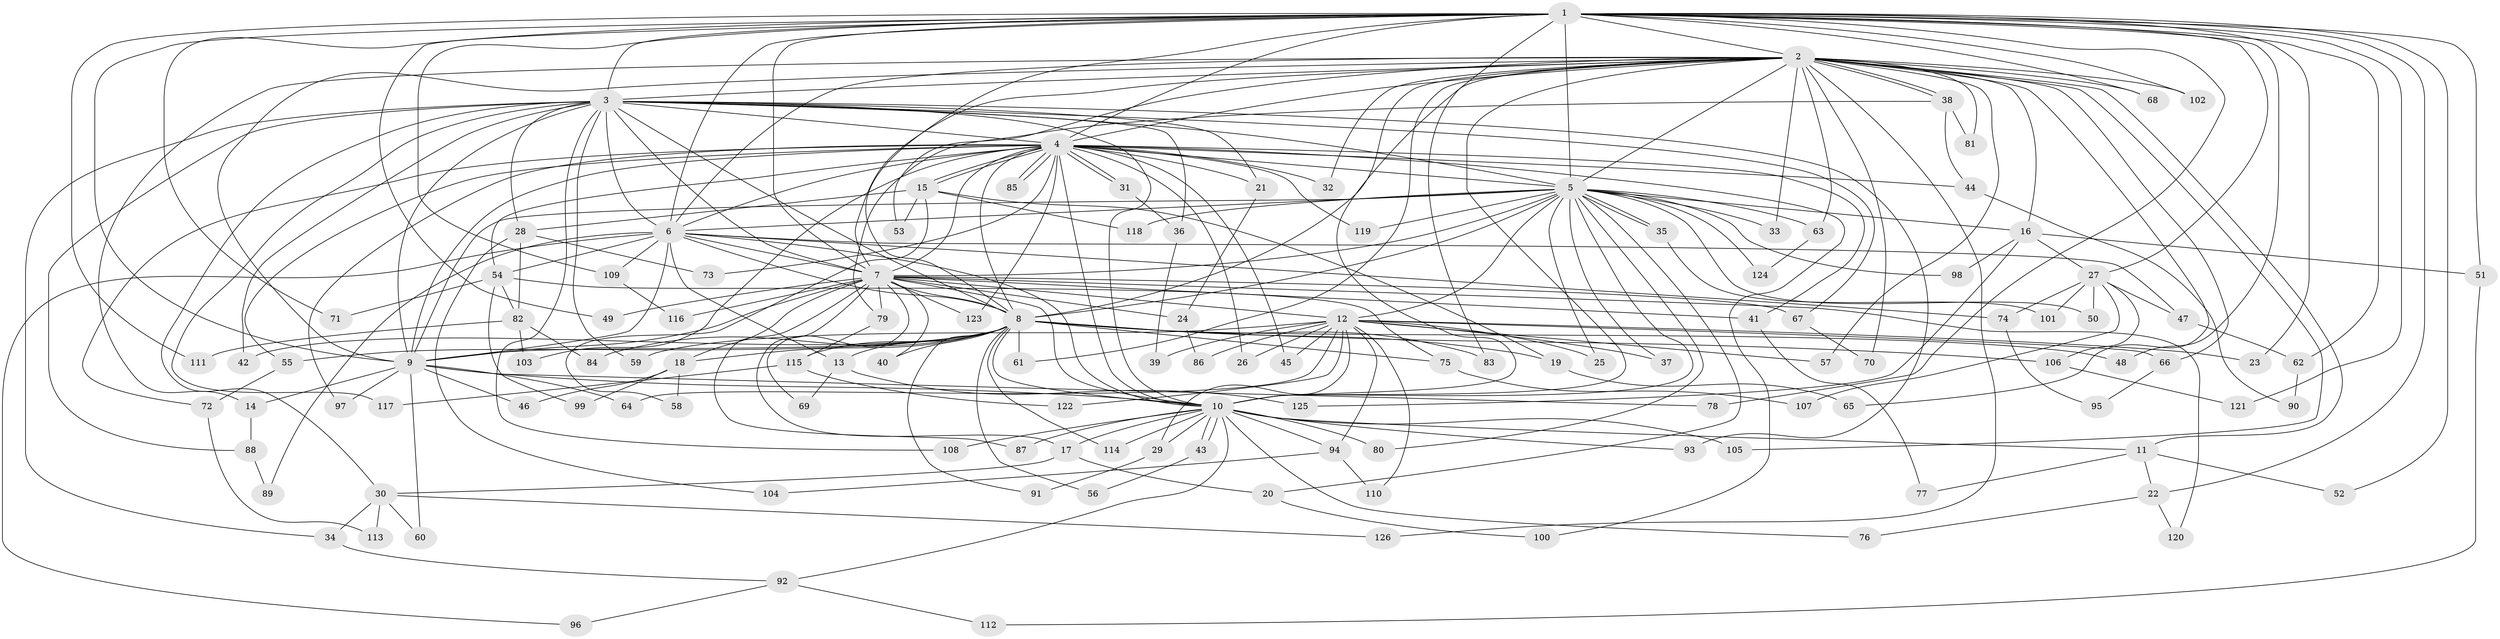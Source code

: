 // Generated by graph-tools (version 1.1) at 2025/49/03/09/25 03:49:28]
// undirected, 126 vertices, 277 edges
graph export_dot {
graph [start="1"]
  node [color=gray90,style=filled];
  1;
  2;
  3;
  4;
  5;
  6;
  7;
  8;
  9;
  10;
  11;
  12;
  13;
  14;
  15;
  16;
  17;
  18;
  19;
  20;
  21;
  22;
  23;
  24;
  25;
  26;
  27;
  28;
  29;
  30;
  31;
  32;
  33;
  34;
  35;
  36;
  37;
  38;
  39;
  40;
  41;
  42;
  43;
  44;
  45;
  46;
  47;
  48;
  49;
  50;
  51;
  52;
  53;
  54;
  55;
  56;
  57;
  58;
  59;
  60;
  61;
  62;
  63;
  64;
  65;
  66;
  67;
  68;
  69;
  70;
  71;
  72;
  73;
  74;
  75;
  76;
  77;
  78;
  79;
  80;
  81;
  82;
  83;
  84;
  85;
  86;
  87;
  88;
  89;
  90;
  91;
  92;
  93;
  94;
  95;
  96;
  97;
  98;
  99;
  100;
  101;
  102;
  103;
  104;
  105;
  106;
  107;
  108;
  109;
  110;
  111;
  112;
  113;
  114;
  115;
  116;
  117;
  118;
  119;
  120;
  121;
  122;
  123;
  124;
  125;
  126;
  1 -- 2;
  1 -- 3;
  1 -- 4;
  1 -- 5;
  1 -- 6;
  1 -- 7;
  1 -- 8;
  1 -- 9;
  1 -- 10;
  1 -- 22;
  1 -- 23;
  1 -- 27;
  1 -- 48;
  1 -- 49;
  1 -- 51;
  1 -- 52;
  1 -- 62;
  1 -- 68;
  1 -- 71;
  1 -- 78;
  1 -- 102;
  1 -- 109;
  1 -- 111;
  1 -- 121;
  2 -- 3;
  2 -- 4;
  2 -- 5;
  2 -- 6;
  2 -- 7;
  2 -- 8;
  2 -- 9;
  2 -- 10;
  2 -- 11;
  2 -- 14;
  2 -- 16;
  2 -- 32;
  2 -- 33;
  2 -- 38;
  2 -- 38;
  2 -- 53;
  2 -- 57;
  2 -- 61;
  2 -- 63;
  2 -- 65;
  2 -- 66;
  2 -- 68;
  2 -- 70;
  2 -- 81;
  2 -- 83;
  2 -- 102;
  2 -- 105;
  2 -- 126;
  3 -- 4;
  3 -- 5;
  3 -- 6;
  3 -- 7;
  3 -- 8;
  3 -- 9;
  3 -- 10;
  3 -- 21;
  3 -- 28;
  3 -- 30;
  3 -- 34;
  3 -- 36;
  3 -- 42;
  3 -- 59;
  3 -- 67;
  3 -- 88;
  3 -- 93;
  3 -- 108;
  3 -- 117;
  4 -- 5;
  4 -- 6;
  4 -- 7;
  4 -- 8;
  4 -- 9;
  4 -- 10;
  4 -- 15;
  4 -- 15;
  4 -- 21;
  4 -- 26;
  4 -- 31;
  4 -- 31;
  4 -- 32;
  4 -- 41;
  4 -- 44;
  4 -- 45;
  4 -- 54;
  4 -- 55;
  4 -- 72;
  4 -- 73;
  4 -- 85;
  4 -- 85;
  4 -- 97;
  4 -- 100;
  4 -- 103;
  4 -- 119;
  4 -- 123;
  5 -- 6;
  5 -- 7;
  5 -- 8;
  5 -- 9;
  5 -- 10;
  5 -- 12;
  5 -- 16;
  5 -- 20;
  5 -- 25;
  5 -- 33;
  5 -- 35;
  5 -- 35;
  5 -- 37;
  5 -- 50;
  5 -- 63;
  5 -- 80;
  5 -- 98;
  5 -- 118;
  5 -- 119;
  5 -- 124;
  6 -- 7;
  6 -- 8;
  6 -- 9;
  6 -- 10;
  6 -- 13;
  6 -- 47;
  6 -- 54;
  6 -- 74;
  6 -- 89;
  6 -- 96;
  6 -- 109;
  7 -- 8;
  7 -- 9;
  7 -- 10;
  7 -- 12;
  7 -- 17;
  7 -- 18;
  7 -- 24;
  7 -- 40;
  7 -- 41;
  7 -- 49;
  7 -- 67;
  7 -- 69;
  7 -- 79;
  7 -- 87;
  7 -- 116;
  7 -- 120;
  7 -- 123;
  8 -- 9;
  8 -- 10;
  8 -- 13;
  8 -- 18;
  8 -- 19;
  8 -- 40;
  8 -- 42;
  8 -- 48;
  8 -- 55;
  8 -- 56;
  8 -- 61;
  8 -- 75;
  8 -- 83;
  8 -- 84;
  8 -- 91;
  8 -- 106;
  8 -- 114;
  8 -- 115;
  9 -- 10;
  9 -- 14;
  9 -- 46;
  9 -- 60;
  9 -- 64;
  9 -- 78;
  9 -- 97;
  10 -- 11;
  10 -- 17;
  10 -- 29;
  10 -- 43;
  10 -- 43;
  10 -- 76;
  10 -- 80;
  10 -- 87;
  10 -- 92;
  10 -- 93;
  10 -- 94;
  10 -- 105;
  10 -- 108;
  10 -- 114;
  11 -- 22;
  11 -- 52;
  11 -- 77;
  12 -- 23;
  12 -- 25;
  12 -- 26;
  12 -- 29;
  12 -- 37;
  12 -- 39;
  12 -- 45;
  12 -- 57;
  12 -- 59;
  12 -- 64;
  12 -- 66;
  12 -- 86;
  12 -- 94;
  12 -- 110;
  12 -- 122;
  13 -- 69;
  13 -- 125;
  14 -- 88;
  15 -- 19;
  15 -- 28;
  15 -- 53;
  15 -- 58;
  15 -- 118;
  16 -- 27;
  16 -- 51;
  16 -- 98;
  16 -- 125;
  17 -- 20;
  17 -- 30;
  18 -- 46;
  18 -- 58;
  18 -- 99;
  19 -- 65;
  20 -- 100;
  21 -- 24;
  22 -- 76;
  22 -- 120;
  24 -- 86;
  27 -- 47;
  27 -- 50;
  27 -- 74;
  27 -- 101;
  27 -- 106;
  27 -- 107;
  28 -- 73;
  28 -- 82;
  28 -- 104;
  29 -- 91;
  30 -- 34;
  30 -- 60;
  30 -- 113;
  30 -- 126;
  31 -- 36;
  34 -- 92;
  35 -- 101;
  36 -- 39;
  38 -- 44;
  38 -- 79;
  38 -- 81;
  41 -- 77;
  43 -- 56;
  44 -- 90;
  47 -- 62;
  51 -- 112;
  54 -- 71;
  54 -- 75;
  54 -- 82;
  54 -- 99;
  55 -- 72;
  62 -- 90;
  63 -- 124;
  66 -- 95;
  67 -- 70;
  72 -- 113;
  74 -- 95;
  75 -- 107;
  79 -- 115;
  82 -- 84;
  82 -- 103;
  82 -- 111;
  88 -- 89;
  92 -- 96;
  92 -- 112;
  94 -- 104;
  94 -- 110;
  106 -- 121;
  109 -- 116;
  115 -- 117;
  115 -- 122;
}
